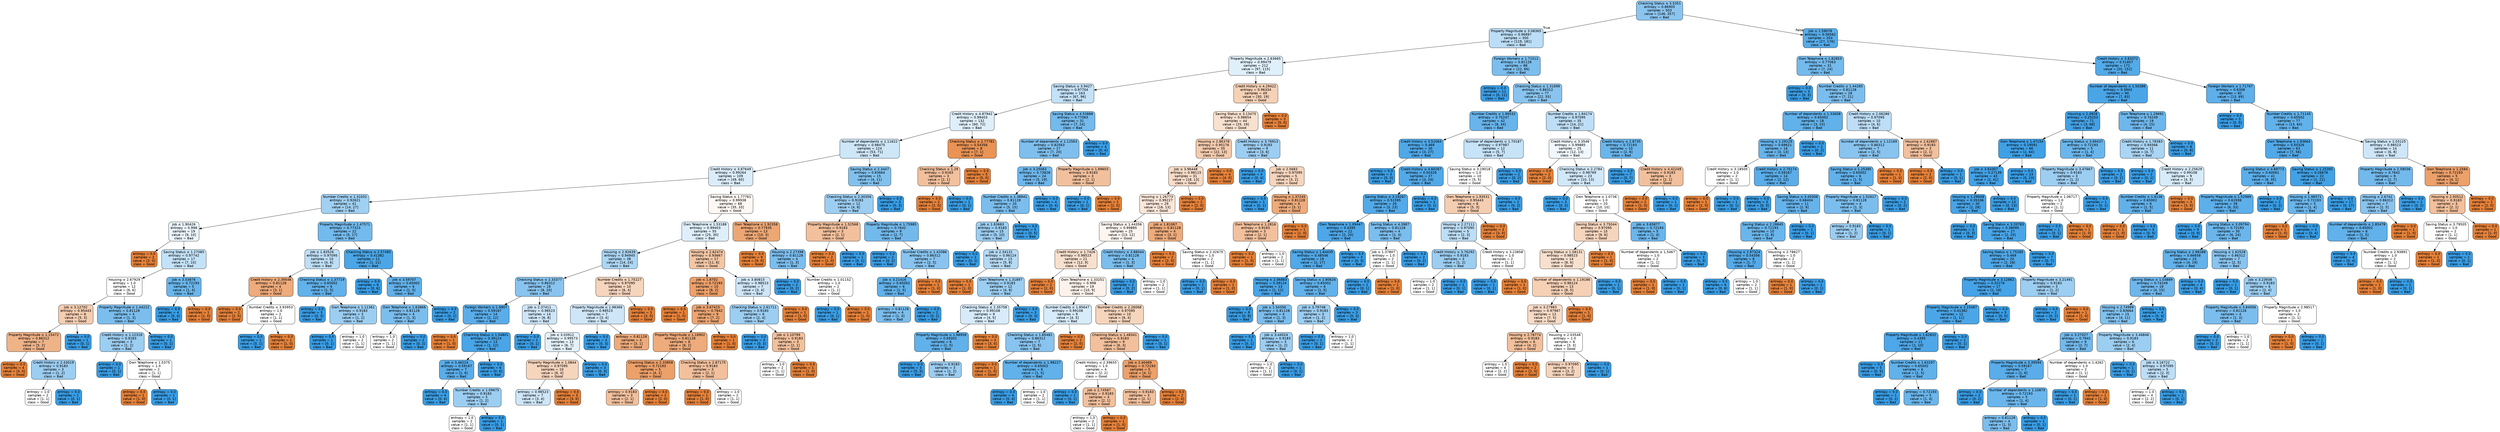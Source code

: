 digraph Tree {
node [shape=box, style="filled, rounded", color="black", fontname=helvetica] ;
edge [fontname=helvetica] ;
0 [label=<Checking Status &le; 3.5351<br/>entropy = 0.86905<br/>samples = 503<br/>value = [146, 357]<br/>class = Bad>, fillcolor="#8ac5f0"] ;
1 [label=<Property Magnitude &le; 3.08365<br/>entropy = 0.96897<br/>samples = 300<br/>value = [119, 181]<br/>class = Bad>, fillcolor="#bbddf6"] ;
0 -> 1 [labeldistance=2.5, labelangle=45, headlabel="True"] ;
2 [label=<Property Magnitude &le; 2.63665<br/>entropy = 0.99479<br/>samples = 212<br/>value = [97, 115]<br/>class = Bad>, fillcolor="#e0f0fb"] ;
1 -> 2 ;
3 [label=<Saving Status &le; 3.9427<br/>entropy = 0.97704<br/>samples = 163<br/>value = [67, 96]<br/>class = Bad>, fillcolor="#c3e1f7"] ;
2 -> 3 ;
4 [label=<Credit History &le; 4.87942<br/>entropy = 0.99403<br/>samples = 132<br/>value = [60, 72]<br/>class = Bad>, fillcolor="#deeffb"] ;
3 -> 4 ;
5 [label=<Number of dependents &le; 1.11622<br/>entropy = 0.98475<br/>samples = 124<br/>value = [53, 71]<br/>class = Bad>, fillcolor="#cde6f8"] ;
4 -> 5 ;
6 [label=<Credit History &le; 3.87649<br/>entropy = 0.99264<br/>samples = 109<br/>value = [49, 60]<br/>class = Bad>, fillcolor="#dbedfa"] ;
5 -> 6 ;
7 [label=<Number Credits &le; 1.31031<br/>entropy = 0.92621<br/>samples = 41<br/>value = [14, 27]<br/>class = Bad>, fillcolor="#a0d0f2"] ;
6 -> 7 ;
8 [label=<Job &le; 1.90426<br/>entropy = 0.998<br/>samples = 19<br/>value = [9, 10]<br/>class = Bad>, fillcolor="#ebf5fc"] ;
7 -> 8 ;
9 [label=<entropy = 0.0<br/>samples = 2<br/>value = [2, 0]<br/>class = Good>, fillcolor="#e58139"] ;
8 -> 9 ;
10 [label=<Saving Status &le; 1.27085<br/>entropy = 0.97742<br/>samples = 17<br/>value = [7, 10]<br/>class = Bad>, fillcolor="#c4e2f7"] ;
8 -> 10 ;
11 [label=<Housing &le; 2.67929<br/>entropy = 1.0<br/>samples = 12<br/>value = [6, 6]<br/>class = Good>, fillcolor="#ffffff"] ;
10 -> 11 ;
12 [label=<Job &le; 3.12702<br/>entropy = 0.95443<br/>samples = 8<br/>value = [5, 3]<br/>class = Good>, fillcolor="#f5cdb0"] ;
11 -> 12 ;
13 [label=<Property Magnitude &le; 1.15472<br/>entropy = 0.86312<br/>samples = 7<br/>value = [5, 2]<br/>class = Good>, fillcolor="#efb388"] ;
12 -> 13 ;
14 [label=<entropy = 0.0<br/>samples = 4<br/>value = [4, 0]<br/>class = Good>, fillcolor="#e58139"] ;
13 -> 14 ;
15 [label=<Credit History &le; 2.43019<br/>entropy = 0.9183<br/>samples = 3<br/>value = [1, 2]<br/>class = Bad>, fillcolor="#9ccef2"] ;
13 -> 15 ;
16 [label=<entropy = 1.0<br/>samples = 2<br/>value = [1, 1]<br/>class = Good>, fillcolor="#ffffff"] ;
15 -> 16 ;
17 [label=<entropy = 0.0<br/>samples = 1<br/>value = [0, 1]<br/>class = Bad>, fillcolor="#399de5"] ;
15 -> 17 ;
18 [label=<entropy = 0.0<br/>samples = 1<br/>value = [0, 1]<br/>class = Bad>, fillcolor="#399de5"] ;
12 -> 18 ;
19 [label=<Property Magnitude &le; 1.44222<br/>entropy = 0.81128<br/>samples = 4<br/>value = [1, 3]<br/>class = Bad>, fillcolor="#7bbeee"] ;
11 -> 19 ;
20 [label=<Credit History &le; 1.12318<br/>entropy = 0.9183<br/>samples = 3<br/>value = [1, 2]<br/>class = Bad>, fillcolor="#9ccef2"] ;
19 -> 20 ;
21 [label=<entropy = 0.0<br/>samples = 1<br/>value = [0, 1]<br/>class = Bad>, fillcolor="#399de5"] ;
20 -> 21 ;
22 [label=<Own Telephone &le; 1.5375<br/>entropy = 1.0<br/>samples = 2<br/>value = [1, 1]<br/>class = Good>, fillcolor="#ffffff"] ;
20 -> 22 ;
23 [label=<entropy = 0.0<br/>samples = 1<br/>value = [1, 0]<br/>class = Good>, fillcolor="#e58139"] ;
22 -> 23 ;
24 [label=<entropy = 0.0<br/>samples = 1<br/>value = [0, 1]<br/>class = Bad>, fillcolor="#399de5"] ;
22 -> 24 ;
25 [label=<entropy = 0.0<br/>samples = 1<br/>value = [0, 1]<br/>class = Bad>, fillcolor="#399de5"] ;
19 -> 25 ;
26 [label=<Job &le; 3.53876<br/>entropy = 0.72193<br/>samples = 5<br/>value = [1, 4]<br/>class = Bad>, fillcolor="#6ab6ec"] ;
10 -> 26 ;
27 [label=<entropy = 0.0<br/>samples = 4<br/>value = [0, 4]<br/>class = Bad>, fillcolor="#399de5"] ;
26 -> 27 ;
28 [label=<entropy = 0.0<br/>samples = 1<br/>value = [1, 0]<br/>class = Good>, fillcolor="#e58139"] ;
26 -> 28 ;
29 [label=<Property Magnitude &le; 1.47571<br/>entropy = 0.77323<br/>samples = 22<br/>value = [5, 17]<br/>class = Bad>, fillcolor="#73baed"] ;
7 -> 29 ;
30 [label=<Job &le; 1.83526<br/>entropy = 0.97095<br/>samples = 10<br/>value = [4, 6]<br/>class = Bad>, fillcolor="#bddef6"] ;
29 -> 30 ;
31 [label=<Credit History &le; 2.39546<br/>entropy = 0.81128<br/>samples = 4<br/>value = [3, 1]<br/>class = Good>, fillcolor="#eeab7b"] ;
30 -> 31 ;
32 [label=<entropy = 0.0<br/>samples = 2<br/>value = [2, 0]<br/>class = Good>, fillcolor="#e58139"] ;
31 -> 32 ;
33 [label=<Number Credits &le; 3.93953<br/>entropy = 1.0<br/>samples = 2<br/>value = [1, 1]<br/>class = Good>, fillcolor="#ffffff"] ;
31 -> 33 ;
34 [label=<entropy = 0.0<br/>samples = 1<br/>value = [0, 1]<br/>class = Bad>, fillcolor="#399de5"] ;
33 -> 34 ;
35 [label=<entropy = 0.0<br/>samples = 1<br/>value = [1, 0]<br/>class = Good>, fillcolor="#e58139"] ;
33 -> 35 ;
36 [label=<Checking Status &le; 1.37719<br/>entropy = 0.65002<br/>samples = 6<br/>value = [1, 5]<br/>class = Bad>, fillcolor="#61b1ea"] ;
30 -> 36 ;
37 [label=<entropy = 0.0<br/>samples = 3<br/>value = [0, 3]<br/>class = Bad>, fillcolor="#399de5"] ;
36 -> 37 ;
38 [label=<Own Telephone &le; 1.11361<br/>entropy = 0.9183<br/>samples = 3<br/>value = [1, 2]<br/>class = Bad>, fillcolor="#9ccef2"] ;
36 -> 38 ;
39 [label=<entropy = 0.0<br/>samples = 1<br/>value = [0, 1]<br/>class = Bad>, fillcolor="#399de5"] ;
38 -> 39 ;
40 [label=<entropy = 1.0<br/>samples = 2<br/>value = [1, 1]<br/>class = Good>, fillcolor="#ffffff"] ;
38 -> 40 ;
41 [label=<Checking Status &le; 2.57485<br/>entropy = 0.41382<br/>samples = 12<br/>value = [1, 11]<br/>class = Bad>, fillcolor="#4ba6e7"] ;
29 -> 41 ;
42 [label=<entropy = 0.0<br/>samples = 6<br/>value = [0, 6]<br/>class = Bad>, fillcolor="#399de5"] ;
41 -> 42 ;
43 [label=<Job &le; 3.59707<br/>entropy = 0.65002<br/>samples = 6<br/>value = [1, 5]<br/>class = Bad>, fillcolor="#61b1ea"] ;
41 -> 43 ;
44 [label=<Own Telephone &le; 1.63866<br/>entropy = 0.81128<br/>samples = 4<br/>value = [1, 3]<br/>class = Bad>, fillcolor="#7bbeee"] ;
43 -> 44 ;
45 [label=<entropy = 1.0<br/>samples = 2<br/>value = [1, 1]<br/>class = Good>, fillcolor="#ffffff"] ;
44 -> 45 ;
46 [label=<entropy = 0.0<br/>samples = 2<br/>value = [0, 2]<br/>class = Bad>, fillcolor="#399de5"] ;
44 -> 46 ;
47 [label=<entropy = 0.0<br/>samples = 2<br/>value = [0, 2]<br/>class = Bad>, fillcolor="#399de5"] ;
43 -> 47 ;
48 [label=<Saving Status &le; 1.77761<br/>entropy = 0.99938<br/>samples = 68<br/>value = [35, 33]<br/>class = Good>, fillcolor="#fef8f4"] ;
6 -> 48 ;
49 [label=<Own Telephone &le; 1.53188<br/>entropy = 0.99403<br/>samples = 55<br/>value = [25, 30]<br/>class = Bad>, fillcolor="#deeffb"] ;
48 -> 49 ;
50 [label=<Housing &le; 2.92639<br/>entropy = 0.94945<br/>samples = 38<br/>value = [14, 24]<br/>class = Bad>, fillcolor="#acd6f4"] ;
49 -> 50 ;
51 [label=<Checking Status &le; 2.33377<br/>entropy = 0.86312<br/>samples = 28<br/>value = [8, 20]<br/>class = Bad>, fillcolor="#88c4ef"] ;
50 -> 51 ;
52 [label=<Foreign Workers &le; 1.9907<br/>entropy = 0.59167<br/>samples = 14<br/>value = [2, 12]<br/>class = Bad>, fillcolor="#5aade9"] ;
51 -> 52 ;
53 [label=<entropy = 0.0<br/>samples = 1<br/>value = [1, 0]<br/>class = Good>, fillcolor="#e58139"] ;
52 -> 53 ;
54 [label=<Checking Status &le; 1.54801<br/>entropy = 0.39124<br/>samples = 13<br/>value = [1, 12]<br/>class = Bad>, fillcolor="#49a5e7"] ;
52 -> 54 ;
55 [label=<Job &le; 3.46224<br/>entropy = 0.59167<br/>samples = 7<br/>value = [1, 6]<br/>class = Bad>, fillcolor="#5aade9"] ;
54 -> 55 ;
56 [label=<entropy = 0.0<br/>samples = 4<br/>value = [0, 4]<br/>class = Bad>, fillcolor="#399de5"] ;
55 -> 56 ;
57 [label=<Number Credits &le; 1.09675<br/>entropy = 0.9183<br/>samples = 3<br/>value = [1, 2]<br/>class = Bad>, fillcolor="#9ccef2"] ;
55 -> 57 ;
58 [label=<entropy = 1.0<br/>samples = 2<br/>value = [1, 1]<br/>class = Good>, fillcolor="#ffffff"] ;
57 -> 58 ;
59 [label=<entropy = 0.0<br/>samples = 1<br/>value = [0, 1]<br/>class = Bad>, fillcolor="#399de5"] ;
57 -> 59 ;
60 [label=<entropy = 0.0<br/>samples = 6<br/>value = [0, 6]<br/>class = Bad>, fillcolor="#399de5"] ;
54 -> 60 ;
61 [label=<Job &le; 2.37411<br/>entropy = 0.98523<br/>samples = 14<br/>value = [6, 8]<br/>class = Bad>, fillcolor="#cee6f8"] ;
51 -> 61 ;
62 [label=<entropy = 0.0<br/>samples = 1<br/>value = [0, 1]<br/>class = Bad>, fillcolor="#399de5"] ;
61 -> 62 ;
63 [label=<Job &le; 3.03912<br/>entropy = 0.99573<br/>samples = 13<br/>value = [6, 7]<br/>class = Bad>, fillcolor="#e3f1fb"] ;
61 -> 63 ;
64 [label=<Property Magnitude &le; 1.0844<br/>entropy = 0.97095<br/>samples = 10<br/>value = [6, 4]<br/>class = Good>, fillcolor="#f6d5bd"] ;
63 -> 64 ;
65 [label=<entropy = 0.98523<br/>samples = 7<br/>value = [3, 4]<br/>class = Bad>, fillcolor="#cee6f8"] ;
64 -> 65 ;
66 [label=<entropy = 0.0<br/>samples = 3<br/>value = [3, 0]<br/>class = Good>, fillcolor="#e58139"] ;
64 -> 66 ;
67 [label=<entropy = 0.0<br/>samples = 3<br/>value = [0, 3]<br/>class = Bad>, fillcolor="#399de5"] ;
63 -> 67 ;
68 [label=<Number Credits &le; 1.75227<br/>entropy = 0.97095<br/>samples = 10<br/>value = [6, 4]<br/>class = Good>, fillcolor="#f6d5bd"] ;
50 -> 68 ;
69 [label=<Property Magnitude &le; 1.98366<br/>entropy = 0.98523<br/>samples = 7<br/>value = [3, 4]<br/>class = Bad>, fillcolor="#cee6f8"] ;
68 -> 69 ;
70 [label=<entropy = 0.0<br/>samples = 3<br/>value = [0, 3]<br/>class = Bad>, fillcolor="#399de5"] ;
69 -> 70 ;
71 [label=<entropy = 0.81128<br/>samples = 4<br/>value = [3, 1]<br/>class = Good>, fillcolor="#eeab7b"] ;
69 -> 71 ;
72 [label=<entropy = 0.0<br/>samples = 3<br/>value = [3, 0]<br/>class = Good>, fillcolor="#e58139"] ;
68 -> 72 ;
73 [label=<Housing &le; 2.62474<br/>entropy = 0.93667<br/>samples = 17<br/>value = [11, 6]<br/>class = Good>, fillcolor="#f3c6a5"] ;
49 -> 73 ;
74 [label=<Job &le; 1.8702<br/>entropy = 0.72193<br/>samples = 10<br/>value = [8, 2]<br/>class = Good>, fillcolor="#eca06a"] ;
73 -> 74 ;
75 [label=<entropy = 0.0<br/>samples = 1<br/>value = [1, 0]<br/>class = Good>, fillcolor="#e58139"] ;
74 -> 75 ;
76 [label=<Job &le; 3.67415<br/>entropy = 0.7642<br/>samples = 9<br/>value = [7, 2]<br/>class = Good>, fillcolor="#eca572"] ;
74 -> 76 ;
77 [label=<Property Magnitude &le; 1.18902<br/>entropy = 0.81128<br/>samples = 8<br/>value = [6, 2]<br/>class = Good>, fillcolor="#eeab7b"] ;
76 -> 77 ;
78 [label=<Checking Status &le; 2.33858<br/>entropy = 0.72193<br/>samples = 5<br/>value = [4, 1]<br/>class = Good>, fillcolor="#eca06a"] ;
77 -> 78 ;
79 [label=<entropy = 0.9183<br/>samples = 3<br/>value = [2, 1]<br/>class = Good>, fillcolor="#f2c09c"] ;
78 -> 79 ;
80 [label=<entropy = 0.0<br/>samples = 2<br/>value = [2, 0]<br/>class = Good>, fillcolor="#e58139"] ;
78 -> 80 ;
81 [label=<Checking Status &le; 2.87175<br/>entropy = 0.9183<br/>samples = 3<br/>value = [2, 1]<br/>class = Good>, fillcolor="#f2c09c"] ;
77 -> 81 ;
82 [label=<entropy = 0.0<br/>samples = 1<br/>value = [1, 0]<br/>class = Good>, fillcolor="#e58139"] ;
81 -> 82 ;
83 [label=<entropy = 1.0<br/>samples = 2<br/>value = [1, 1]<br/>class = Good>, fillcolor="#ffffff"] ;
81 -> 83 ;
84 [label=<entropy = 0.0<br/>samples = 1<br/>value = [1, 0]<br/>class = Good>, fillcolor="#e58139"] ;
76 -> 84 ;
85 [label=<Job &le; 3.80815<br/>entropy = 0.98523<br/>samples = 7<br/>value = [3, 4]<br/>class = Bad>, fillcolor="#cee6f8"] ;
73 -> 85 ;
86 [label=<Checking Status &le; 2.61711<br/>entropy = 0.9183<br/>samples = 6<br/>value = [2, 4]<br/>class = Bad>, fillcolor="#9ccef2"] ;
85 -> 86 ;
87 [label=<entropy = 0.0<br/>samples = 3<br/>value = [0, 3]<br/>class = Bad>, fillcolor="#399de5"] ;
86 -> 87 ;
88 [label=<Job &le; 1.10799<br/>entropy = 0.9183<br/>samples = 3<br/>value = [2, 1]<br/>class = Good>, fillcolor="#f2c09c"] ;
86 -> 88 ;
89 [label=<entropy = 1.0<br/>samples = 2<br/>value = [1, 1]<br/>class = Good>, fillcolor="#ffffff"] ;
88 -> 89 ;
90 [label=<entropy = 0.0<br/>samples = 1<br/>value = [1, 0]<br/>class = Good>, fillcolor="#e58139"] ;
88 -> 90 ;
91 [label=<entropy = 0.0<br/>samples = 1<br/>value = [1, 0]<br/>class = Good>, fillcolor="#e58139"] ;
85 -> 91 ;
92 [label=<Own Telephone &le; 1.92358<br/>entropy = 0.77935<br/>samples = 13<br/>value = [10, 3]<br/>class = Good>, fillcolor="#eda774"] ;
48 -> 92 ;
93 [label=<entropy = 0.0<br/>samples = 9<br/>value = [9, 0]<br/>class = Good>, fillcolor="#e58139"] ;
92 -> 93 ;
94 [label=<Housing &le; 2.27398<br/>entropy = 0.81128<br/>samples = 4<br/>value = [1, 3]<br/>class = Bad>, fillcolor="#7bbeee"] ;
92 -> 94 ;
95 [label=<entropy = 0.0<br/>samples = 2<br/>value = [0, 2]<br/>class = Bad>, fillcolor="#399de5"] ;
94 -> 95 ;
96 [label=<Number Credits &le; 1.01152<br/>entropy = 1.0<br/>samples = 2<br/>value = [1, 1]<br/>class = Good>, fillcolor="#ffffff"] ;
94 -> 96 ;
97 [label=<entropy = 0.0<br/>samples = 1<br/>value = [0, 1]<br/>class = Bad>, fillcolor="#399de5"] ;
96 -> 97 ;
98 [label=<entropy = 0.0<br/>samples = 1<br/>value = [1, 0]<br/>class = Good>, fillcolor="#e58139"] ;
96 -> 98 ;
99 [label=<Saving Status &le; 2.3447<br/>entropy = 0.83664<br/>samples = 15<br/>value = [4, 11]<br/>class = Bad>, fillcolor="#81c1ee"] ;
5 -> 99 ;
100 [label=<Checking Status &le; 2.30356<br/>entropy = 0.9183<br/>samples = 12<br/>value = [4, 8]<br/>class = Bad>, fillcolor="#9ccef2"] ;
99 -> 100 ;
101 [label=<Property Magnitude &le; 1.52568<br/>entropy = 0.9183<br/>samples = 3<br/>value = [2, 1]<br/>class = Good>, fillcolor="#f2c09c"] ;
100 -> 101 ;
102 [label=<entropy = 0.0<br/>samples = 2<br/>value = [2, 0]<br/>class = Good>, fillcolor="#e58139"] ;
101 -> 102 ;
103 [label=<entropy = 0.0<br/>samples = 1<br/>value = [0, 1]<br/>class = Bad>, fillcolor="#399de5"] ;
101 -> 103 ;
104 [label=<Property Magnitude &le; 1.75985<br/>entropy = 0.7642<br/>samples = 9<br/>value = [2, 7]<br/>class = Bad>, fillcolor="#72b9ec"] ;
100 -> 104 ;
105 [label=<entropy = 0.0<br/>samples = 2<br/>value = [0, 2]<br/>class = Bad>, fillcolor="#399de5"] ;
104 -> 105 ;
106 [label=<Number Credits &le; 1.42086<br/>entropy = 0.86312<br/>samples = 7<br/>value = [2, 5]<br/>class = Bad>, fillcolor="#88c4ef"] ;
104 -> 106 ;
107 [label=<Job &le; 3.21416<br/>entropy = 0.65002<br/>samples = 6<br/>value = [1, 5]<br/>class = Bad>, fillcolor="#61b1ea"] ;
106 -> 107 ;
108 [label=<entropy = 0.81128<br/>samples = 4<br/>value = [1, 3]<br/>class = Bad>, fillcolor="#7bbeee"] ;
107 -> 108 ;
109 [label=<entropy = 0.0<br/>samples = 2<br/>value = [0, 2]<br/>class = Bad>, fillcolor="#399de5"] ;
107 -> 109 ;
110 [label=<entropy = 0.0<br/>samples = 1<br/>value = [1, 0]<br/>class = Good>, fillcolor="#e58139"] ;
106 -> 110 ;
111 [label=<entropy = 0.0<br/>samples = 3<br/>value = [0, 3]<br/>class = Bad>, fillcolor="#399de5"] ;
99 -> 111 ;
112 [label=<Checking Status &le; 2.77781<br/>entropy = 0.54356<br/>samples = 8<br/>value = [7, 1]<br/>class = Good>, fillcolor="#e99355"] ;
4 -> 112 ;
113 [label=<Checking Status &le; 1.29<br/>entropy = 0.9183<br/>samples = 3<br/>value = [2, 1]<br/>class = Good>, fillcolor="#f2c09c"] ;
112 -> 113 ;
114 [label=<entropy = 0.0<br/>samples = 2<br/>value = [2, 0]<br/>class = Good>, fillcolor="#e58139"] ;
113 -> 114 ;
115 [label=<entropy = 0.0<br/>samples = 1<br/>value = [0, 1]<br/>class = Bad>, fillcolor="#399de5"] ;
113 -> 115 ;
116 [label=<entropy = 0.0<br/>samples = 5<br/>value = [5, 0]<br/>class = Good>, fillcolor="#e58139"] ;
112 -> 116 ;
117 [label=<Saving Status &le; 4.53888<br/>entropy = 0.77063<br/>samples = 31<br/>value = [7, 24]<br/>class = Bad>, fillcolor="#73baed"] ;
3 -> 117 ;
118 [label=<Number of dependents &le; 1.12563<br/>entropy = 0.82563<br/>samples = 27<br/>value = [7, 20]<br/>class = Bad>, fillcolor="#7ebfee"] ;
117 -> 118 ;
119 [label=<Job &le; 3.25083<br/>entropy = 0.73828<br/>samples = 24<br/>value = [5, 19]<br/>class = Bad>, fillcolor="#6db7ec"] ;
118 -> 119 ;
120 [label=<Number Credits &le; 1.38941<br/>entropy = 0.81128<br/>samples = 20<br/>value = [5, 15]<br/>class = Bad>, fillcolor="#7bbeee"] ;
119 -> 120 ;
121 [label=<Job &le; 1.83683<br/>entropy = 0.9183<br/>samples = 15<br/>value = [5, 10]<br/>class = Bad>, fillcolor="#9ccef2"] ;
120 -> 121 ;
122 [label=<entropy = 0.0<br/>samples = 2<br/>value = [0, 2]<br/>class = Bad>, fillcolor="#399de5"] ;
121 -> 122 ;
123 [label=<Job &le; 2.34131<br/>entropy = 0.96124<br/>samples = 13<br/>value = [5, 8]<br/>class = Bad>, fillcolor="#b5daf5"] ;
121 -> 123 ;
124 [label=<entropy = 0.0<br/>samples = 1<br/>value = [1, 0]<br/>class = Good>, fillcolor="#e58139"] ;
123 -> 124 ;
125 [label=<Own Telephone &le; 1.31897<br/>entropy = 0.9183<br/>samples = 12<br/>value = [4, 8]<br/>class = Bad>, fillcolor="#9ccef2"] ;
123 -> 125 ;
126 [label=<Checking Status &le; 2.35758<br/>entropy = 0.99108<br/>samples = 9<br/>value = [4, 5]<br/>class = Bad>, fillcolor="#d7ebfa"] ;
125 -> 126 ;
127 [label=<Property Magnitude &le; 1.98958<br/>entropy = 0.65002<br/>samples = 6<br/>value = [1, 5]<br/>class = Bad>, fillcolor="#61b1ea"] ;
126 -> 127 ;
128 [label=<entropy = 0.0<br/>samples = 3<br/>value = [0, 3]<br/>class = Bad>, fillcolor="#399de5"] ;
127 -> 128 ;
129 [label=<entropy = 0.9183<br/>samples = 3<br/>value = [1, 2]<br/>class = Bad>, fillcolor="#9ccef2"] ;
127 -> 129 ;
130 [label=<entropy = 0.0<br/>samples = 3<br/>value = [3, 0]<br/>class = Good>, fillcolor="#e58139"] ;
126 -> 130 ;
131 [label=<entropy = 0.0<br/>samples = 3<br/>value = [0, 3]<br/>class = Bad>, fillcolor="#399de5"] ;
125 -> 131 ;
132 [label=<entropy = 0.0<br/>samples = 5<br/>value = [0, 5]<br/>class = Bad>, fillcolor="#399de5"] ;
120 -> 132 ;
133 [label=<entropy = 0.0<br/>samples = 4<br/>value = [0, 4]<br/>class = Bad>, fillcolor="#399de5"] ;
119 -> 133 ;
134 [label=<Property Magnitude &le; 1.89603<br/>entropy = 0.9183<br/>samples = 3<br/>value = [2, 1]<br/>class = Good>, fillcolor="#f2c09c"] ;
118 -> 134 ;
135 [label=<entropy = 0.0<br/>samples = 1<br/>value = [0, 1]<br/>class = Bad>, fillcolor="#399de5"] ;
134 -> 135 ;
136 [label=<entropy = 0.0<br/>samples = 2<br/>value = [2, 0]<br/>class = Good>, fillcolor="#e58139"] ;
134 -> 136 ;
137 [label=<entropy = 0.0<br/>samples = 4<br/>value = [0, 4]<br/>class = Bad>, fillcolor="#399de5"] ;
117 -> 137 ;
138 [label=<Credit History &le; 4.29422<br/>entropy = 0.96334<br/>samples = 49<br/>value = [30, 19]<br/>class = Good>, fillcolor="#f5d1b6"] ;
2 -> 138 ;
139 [label=<Saving Status &le; 3.13475<br/>entropy = 0.98654<br/>samples = 44<br/>value = [25, 19]<br/>class = Good>, fillcolor="#f9e1cf"] ;
138 -> 139 ;
140 [label=<Housing &le; 2.86378<br/>entropy = 0.95176<br/>samples = 35<br/>value = [22, 13]<br/>class = Good>, fillcolor="#f4cbae"] ;
139 -> 140 ;
141 [label=<Job &le; 3.96448<br/>entropy = 0.98115<br/>samples = 31<br/>value = [18, 13]<br/>class = Good>, fillcolor="#f8dcc8"] ;
140 -> 141 ;
142 [label=<Housing &le; 1.26773<br/>entropy = 0.99227<br/>samples = 29<br/>value = [16, 13]<br/>class = Good>, fillcolor="#fae7da"] ;
141 -> 142 ;
143 [label=<Saving Status &le; 1.44356<br/>entropy = 0.99885<br/>samples = 25<br/>value = [13, 12]<br/>class = Good>, fillcolor="#fdf5f0"] ;
142 -> 143 ;
144 [label=<Credit History &le; 1.7426<br/>entropy = 0.98523<br/>samples = 21<br/>value = [12, 9]<br/>class = Good>, fillcolor="#f8e0ce"] ;
143 -> 144 ;
145 [label=<entropy = 0.0<br/>samples = 2<br/>value = [2, 0]<br/>class = Good>, fillcolor="#e58139"] ;
144 -> 145 ;
146 [label=<Own Telephone &le; 1.33251<br/>entropy = 0.998<br/>samples = 19<br/>value = [10, 9]<br/>class = Good>, fillcolor="#fcf2eb"] ;
144 -> 146 ;
147 [label=<Number Credits &le; 1.85647<br/>entropy = 0.99108<br/>samples = 9<br/>value = [4, 5]<br/>class = Bad>, fillcolor="#d7ebfa"] ;
146 -> 147 ;
148 [label=<Checking Status &le; 1.85481<br/>entropy = 0.86312<br/>samples = 7<br/>value = [2, 5]<br/>class = Bad>, fillcolor="#88c4ef"] ;
147 -> 148 ;
149 [label=<entropy = 0.0<br/>samples = 1<br/>value = [1, 0]<br/>class = Good>, fillcolor="#e58139"] ;
148 -> 149 ;
150 [label=<Number of dependents &le; 1.98227<br/>entropy = 0.65002<br/>samples = 6<br/>value = [1, 5]<br/>class = Bad>, fillcolor="#61b1ea"] ;
148 -> 150 ;
151 [label=<entropy = 0.0<br/>samples = 4<br/>value = [0, 4]<br/>class = Bad>, fillcolor="#399de5"] ;
150 -> 151 ;
152 [label=<entropy = 1.0<br/>samples = 2<br/>value = [1, 1]<br/>class = Good>, fillcolor="#ffffff"] ;
150 -> 152 ;
153 [label=<entropy = 0.0<br/>samples = 2<br/>value = [2, 0]<br/>class = Good>, fillcolor="#e58139"] ;
147 -> 153 ;
154 [label=<Number Credits &le; 2.26068<br/>entropy = 0.97095<br/>samples = 10<br/>value = [6, 4]<br/>class = Good>, fillcolor="#f6d5bd"] ;
146 -> 154 ;
155 [label=<Checking Status &le; 1.48341<br/>entropy = 0.9183<br/>samples = 9<br/>value = [6, 3]<br/>class = Good>, fillcolor="#f2c09c"] ;
154 -> 155 ;
156 [label=<Credit History &le; 2.39655<br/>entropy = 1.0<br/>samples = 4<br/>value = [2, 2]<br/>class = Good>, fillcolor="#ffffff"] ;
155 -> 156 ;
157 [label=<entropy = 0.0<br/>samples = 1<br/>value = [0, 1]<br/>class = Bad>, fillcolor="#399de5"] ;
156 -> 157 ;
158 [label=<Job &le; 2.74587<br/>entropy = 0.9183<br/>samples = 3<br/>value = [2, 1]<br/>class = Good>, fillcolor="#f2c09c"] ;
156 -> 158 ;
159 [label=<entropy = 1.0<br/>samples = 2<br/>value = [1, 1]<br/>class = Good>, fillcolor="#ffffff"] ;
158 -> 159 ;
160 [label=<entropy = 0.0<br/>samples = 1<br/>value = [1, 0]<br/>class = Good>, fillcolor="#e58139"] ;
158 -> 160 ;
161 [label=<Job &le; 2.40469<br/>entropy = 0.72193<br/>samples = 5<br/>value = [4, 1]<br/>class = Good>, fillcolor="#eca06a"] ;
155 -> 161 ;
162 [label=<entropy = 0.9183<br/>samples = 3<br/>value = [2, 1]<br/>class = Good>, fillcolor="#f2c09c"] ;
161 -> 162 ;
163 [label=<entropy = 0.0<br/>samples = 2<br/>value = [2, 0]<br/>class = Good>, fillcolor="#e58139"] ;
161 -> 163 ;
164 [label=<entropy = 0.0<br/>samples = 1<br/>value = [0, 1]<br/>class = Bad>, fillcolor="#399de5"] ;
154 -> 164 ;
165 [label=<Credit History &le; 3.88044<br/>entropy = 0.81128<br/>samples = 4<br/>value = [1, 3]<br/>class = Bad>, fillcolor="#7bbeee"] ;
143 -> 165 ;
166 [label=<entropy = 0.0<br/>samples = 2<br/>value = [0, 2]<br/>class = Bad>, fillcolor="#399de5"] ;
165 -> 166 ;
167 [label=<entropy = 1.0<br/>samples = 2<br/>value = [1, 1]<br/>class = Good>, fillcolor="#ffffff"] ;
165 -> 167 ;
168 [label=<Job &le; 1.81067<br/>entropy = 0.81128<br/>samples = 4<br/>value = [3, 1]<br/>class = Good>, fillcolor="#eeab7b"] ;
142 -> 168 ;
169 [label=<entropy = 0.0<br/>samples = 2<br/>value = [2, 0]<br/>class = Good>, fillcolor="#e58139"] ;
168 -> 169 ;
170 [label=<Saving Status &le; 2.32675<br/>entropy = 1.0<br/>samples = 2<br/>value = [1, 1]<br/>class = Good>, fillcolor="#ffffff"] ;
168 -> 170 ;
171 [label=<entropy = 0.0<br/>samples = 1<br/>value = [0, 1]<br/>class = Bad>, fillcolor="#399de5"] ;
170 -> 171 ;
172 [label=<entropy = 0.0<br/>samples = 1<br/>value = [1, 0]<br/>class = Good>, fillcolor="#e58139"] ;
170 -> 172 ;
173 [label=<entropy = 0.0<br/>samples = 2<br/>value = [2, 0]<br/>class = Good>, fillcolor="#e58139"] ;
141 -> 173 ;
174 [label=<entropy = 0.0<br/>samples = 4<br/>value = [4, 0]<br/>class = Good>, fillcolor="#e58139"] ;
140 -> 174 ;
175 [label=<Credit History &le; 3.76913<br/>entropy = 0.9183<br/>samples = 9<br/>value = [3, 6]<br/>class = Bad>, fillcolor="#9ccef2"] ;
139 -> 175 ;
176 [label=<entropy = 0.0<br/>samples = 4<br/>value = [0, 4]<br/>class = Bad>, fillcolor="#399de5"] ;
175 -> 176 ;
177 [label=<Job &le; 2.5683<br/>entropy = 0.97095<br/>samples = 5<br/>value = [3, 2]<br/>class = Good>, fillcolor="#f6d5bd"] ;
175 -> 177 ;
178 [label=<entropy = 0.0<br/>samples = 1<br/>value = [0, 1]<br/>class = Bad>, fillcolor="#399de5"] ;
177 -> 178 ;
179 [label=<Housing &le; 1.37245<br/>entropy = 0.81128<br/>samples = 4<br/>value = [3, 1]<br/>class = Good>, fillcolor="#eeab7b"] ;
177 -> 179 ;
180 [label=<Own Telephone &le; 1.2816<br/>entropy = 0.9183<br/>samples = 3<br/>value = [2, 1]<br/>class = Good>, fillcolor="#f2c09c"] ;
179 -> 180 ;
181 [label=<entropy = 0.0<br/>samples = 1<br/>value = [1, 0]<br/>class = Good>, fillcolor="#e58139"] ;
180 -> 181 ;
182 [label=<entropy = 1.0<br/>samples = 2<br/>value = [1, 1]<br/>class = Good>, fillcolor="#ffffff"] ;
180 -> 182 ;
183 [label=<entropy = 0.0<br/>samples = 1<br/>value = [1, 0]<br/>class = Good>, fillcolor="#e58139"] ;
179 -> 183 ;
184 [label=<entropy = 0.0<br/>samples = 5<br/>value = [5, 0]<br/>class = Good>, fillcolor="#e58139"] ;
138 -> 184 ;
185 [label=<Foreign Workers &le; 1.71512<br/>entropy = 0.81128<br/>samples = 88<br/>value = [22, 66]<br/>class = Bad>, fillcolor="#7bbeee"] ;
1 -> 185 ;
186 [label=<entropy = 0.0<br/>samples = 11<br/>value = [0, 11]<br/>class = Bad>, fillcolor="#399de5"] ;
185 -> 186 ;
187 [label=<Checking Status &le; 1.31699<br/>entropy = 0.86312<br/>samples = 77<br/>value = [22, 55]<br/>class = Bad>, fillcolor="#88c4ef"] ;
185 -> 187 ;
188 [label=<Number Credits &le; 1.89532<br/>entropy = 0.70247<br/>samples = 42<br/>value = [8, 34]<br/>class = Bad>, fillcolor="#68b4eb"] ;
187 -> 188 ;
189 [label=<Credit History &le; 3.51064<br/>entropy = 0.469<br/>samples = 30<br/>value = [3, 27]<br/>class = Bad>, fillcolor="#4fa8e8"] ;
188 -> 189 ;
190 [label=<entropy = 0.0<br/>samples = 3<br/>value = [0, 3]<br/>class = Bad>, fillcolor="#399de5"] ;
189 -> 190 ;
191 [label=<Credit History &le; 4.60267<br/>entropy = 0.50326<br/>samples = 27<br/>value = [3, 24]<br/>class = Bad>, fillcolor="#52a9e8"] ;
189 -> 191 ;
192 [label=<Saving Status &le; 3.19267<br/>entropy = 0.51595<br/>samples = 26<br/>value = [3, 23]<br/>class = Bad>, fillcolor="#53aae8"] ;
191 -> 192 ;
193 [label=<Own Telephone &le; 1.09447<br/>entropy = 0.4395<br/>samples = 22<br/>value = [2, 20]<br/>class = Bad>, fillcolor="#4da7e8"] ;
192 -> 193 ;
194 [label=<Saving Status &le; 1.64435<br/>entropy = 0.48546<br/>samples = 19<br/>value = [2, 17]<br/>class = Bad>, fillcolor="#50a9e8"] ;
193 -> 194 ;
195 [label=<Housing &le; 2.06883<br/>entropy = 0.39124<br/>samples = 13<br/>value = [1, 12]<br/>class = Bad>, fillcolor="#49a5e7"] ;
194 -> 195 ;
196 [label=<entropy = 0.0<br/>samples = 9<br/>value = [0, 9]<br/>class = Bad>, fillcolor="#399de5"] ;
195 -> 196 ;
197 [label=<Job &le; 1.54356<br/>entropy = 0.81128<br/>samples = 4<br/>value = [1, 3]<br/>class = Bad>, fillcolor="#7bbeee"] ;
195 -> 197 ;
198 [label=<entropy = 0.0<br/>samples = 1<br/>value = [0, 1]<br/>class = Bad>, fillcolor="#399de5"] ;
197 -> 198 ;
199 [label=<Job &le; 3.44524<br/>entropy = 0.9183<br/>samples = 3<br/>value = [1, 2]<br/>class = Bad>, fillcolor="#9ccef2"] ;
197 -> 199 ;
200 [label=<entropy = 1.0<br/>samples = 2<br/>value = [1, 1]<br/>class = Good>, fillcolor="#ffffff"] ;
199 -> 200 ;
201 [label=<entropy = 0.0<br/>samples = 1<br/>value = [0, 1]<br/>class = Bad>, fillcolor="#399de5"] ;
199 -> 201 ;
202 [label=<Saving Status &le; 2.80626<br/>entropy = 0.65002<br/>samples = 6<br/>value = [1, 5]<br/>class = Bad>, fillcolor="#61b1ea"] ;
194 -> 202 ;
203 [label=<Job &le; 3.79748<br/>entropy = 0.9183<br/>samples = 3<br/>value = [1, 2]<br/>class = Bad>, fillcolor="#9ccef2"] ;
202 -> 203 ;
204 [label=<entropy = 0.0<br/>samples = 1<br/>value = [0, 1]<br/>class = Bad>, fillcolor="#399de5"] ;
203 -> 204 ;
205 [label=<entropy = 1.0<br/>samples = 2<br/>value = [1, 1]<br/>class = Good>, fillcolor="#ffffff"] ;
203 -> 205 ;
206 [label=<entropy = 0.0<br/>samples = 3<br/>value = [0, 3]<br/>class = Bad>, fillcolor="#399de5"] ;
202 -> 206 ;
207 [label=<entropy = 0.0<br/>samples = 3<br/>value = [0, 3]<br/>class = Bad>, fillcolor="#399de5"] ;
193 -> 207 ;
208 [label=<Saving Status &le; 4.3987<br/>entropy = 0.81128<br/>samples = 4<br/>value = [1, 3]<br/>class = Bad>, fillcolor="#7bbeee"] ;
192 -> 208 ;
209 [label=<Job &le; 1.37807<br/>entropy = 1.0<br/>samples = 2<br/>value = [1, 1]<br/>class = Good>, fillcolor="#ffffff"] ;
208 -> 209 ;
210 [label=<entropy = 0.0<br/>samples = 1<br/>value = [0, 1]<br/>class = Bad>, fillcolor="#399de5"] ;
209 -> 210 ;
211 [label=<entropy = 0.0<br/>samples = 1<br/>value = [1, 0]<br/>class = Good>, fillcolor="#e58139"] ;
209 -> 211 ;
212 [label=<entropy = 0.0<br/>samples = 2<br/>value = [0, 2]<br/>class = Bad>, fillcolor="#399de5"] ;
208 -> 212 ;
213 [label=<entropy = 0.0<br/>samples = 1<br/>value = [0, 1]<br/>class = Bad>, fillcolor="#399de5"] ;
191 -> 213 ;
214 [label=<Number of dependents &le; 1.70187<br/>entropy = 0.97987<br/>samples = 12<br/>value = [5, 7]<br/>class = Bad>, fillcolor="#c6e3f8"] ;
188 -> 214 ;
215 [label=<Saving Status &le; 3.19018<br/>entropy = 1.0<br/>samples = 10<br/>value = [5, 5]<br/>class = Good>, fillcolor="#ffffff"] ;
214 -> 215 ;
216 [label=<Own Telephone &le; 1.93531<br/>entropy = 0.95443<br/>samples = 8<br/>value = [5, 3]<br/>class = Good>, fillcolor="#f5cdb0"] ;
215 -> 216 ;
217 [label=<Housing &le; 2.27111<br/>entropy = 0.97095<br/>samples = 5<br/>value = [2, 3]<br/>class = Bad>, fillcolor="#bddef6"] ;
216 -> 217 ;
218 [label=<Credit History &le; 3.76292<br/>entropy = 0.9183<br/>samples = 3<br/>value = [1, 2]<br/>class = Bad>, fillcolor="#9ccef2"] ;
217 -> 218 ;
219 [label=<entropy = 1.0<br/>samples = 2<br/>value = [1, 1]<br/>class = Good>, fillcolor="#ffffff"] ;
218 -> 219 ;
220 [label=<entropy = 0.0<br/>samples = 1<br/>value = [0, 1]<br/>class = Bad>, fillcolor="#399de5"] ;
218 -> 220 ;
221 [label=<Credit History &le; 3.23858<br/>entropy = 1.0<br/>samples = 2<br/>value = [1, 1]<br/>class = Good>, fillcolor="#ffffff"] ;
217 -> 221 ;
222 [label=<entropy = 0.0<br/>samples = 1<br/>value = [0, 1]<br/>class = Bad>, fillcolor="#399de5"] ;
221 -> 222 ;
223 [label=<entropy = 0.0<br/>samples = 1<br/>value = [1, 0]<br/>class = Good>, fillcolor="#e58139"] ;
221 -> 223 ;
224 [label=<entropy = 0.0<br/>samples = 3<br/>value = [3, 0]<br/>class = Good>, fillcolor="#e58139"] ;
216 -> 224 ;
225 [label=<entropy = 0.0<br/>samples = 2<br/>value = [0, 2]<br/>class = Bad>, fillcolor="#399de5"] ;
215 -> 225 ;
226 [label=<entropy = 0.0<br/>samples = 2<br/>value = [0, 2]<br/>class = Bad>, fillcolor="#399de5"] ;
214 -> 226 ;
227 [label=<Number Credits &le; 1.84174<br/>entropy = 0.97095<br/>samples = 35<br/>value = [14, 21]<br/>class = Bad>, fillcolor="#bddef6"] ;
187 -> 227 ;
228 [label=<Credit History &le; 3.3546<br/>entropy = 0.99885<br/>samples = 25<br/>value = [12, 13]<br/>class = Bad>, fillcolor="#f0f7fd"] ;
227 -> 228 ;
229 [label=<entropy = 0.0<br/>samples = 2<br/>value = [2, 0]<br/>class = Good>, fillcolor="#e58139"] ;
228 -> 229 ;
230 [label=<Checking Status &le; 2.2784<br/>entropy = 0.98769<br/>samples = 23<br/>value = [10, 13]<br/>class = Bad>, fillcolor="#d1e8f9"] ;
228 -> 230 ;
231 [label=<entropy = 0.0<br/>samples = 3<br/>value = [0, 3]<br/>class = Bad>, fillcolor="#399de5"] ;
230 -> 231 ;
232 [label=<Own Telephone &le; 1.0736<br/>entropy = 1.0<br/>samples = 20<br/>value = [10, 10]<br/>class = Good>, fillcolor="#ffffff"] ;
230 -> 232 ;
233 [label=<Saving Status &le; 3.75044<br/>entropy = 0.97095<br/>samples = 15<br/>value = [9, 6]<br/>class = Good>, fillcolor="#f6d5bd"] ;
232 -> 233 ;
234 [label=<Saving Status &le; 1.58131<br/>entropy = 0.98523<br/>samples = 14<br/>value = [8, 6]<br/>class = Good>, fillcolor="#f8e0ce"] ;
233 -> 234 ;
235 [label=<Number of dependents &le; 1.19186<br/>entropy = 0.96124<br/>samples = 13<br/>value = [8, 5]<br/>class = Good>, fillcolor="#f5d0b5"] ;
234 -> 235 ;
236 [label=<Job &le; 3.27983<br/>entropy = 0.97987<br/>samples = 12<br/>value = [7, 5]<br/>class = Good>, fillcolor="#f8dbc6"] ;
235 -> 236 ;
237 [label=<Housing &le; 2.78774<br/>entropy = 0.9183<br/>samples = 6<br/>value = [4, 2]<br/>class = Good>, fillcolor="#f2c09c"] ;
236 -> 237 ;
238 [label=<entropy = 1.0<br/>samples = 4<br/>value = [2, 2]<br/>class = Good>, fillcolor="#ffffff"] ;
237 -> 238 ;
239 [label=<entropy = 0.0<br/>samples = 2<br/>value = [2, 0]<br/>class = Good>, fillcolor="#e58139"] ;
237 -> 239 ;
240 [label=<Housing &le; 2.03548<br/>entropy = 1.0<br/>samples = 6<br/>value = [3, 3]<br/>class = Good>, fillcolor="#ffffff"] ;
236 -> 240 ;
241 [label=<entropy = 0.97095<br/>samples = 5<br/>value = [3, 2]<br/>class = Good>, fillcolor="#f6d5bd"] ;
240 -> 241 ;
242 [label=<entropy = 0.0<br/>samples = 1<br/>value = [0, 1]<br/>class = Bad>, fillcolor="#399de5"] ;
240 -> 242 ;
243 [label=<entropy = 0.0<br/>samples = 1<br/>value = [1, 0]<br/>class = Good>, fillcolor="#e58139"] ;
235 -> 243 ;
244 [label=<entropy = 0.0<br/>samples = 1<br/>value = [0, 1]<br/>class = Bad>, fillcolor="#399de5"] ;
234 -> 244 ;
245 [label=<entropy = 0.0<br/>samples = 1<br/>value = [1, 0]<br/>class = Good>, fillcolor="#e58139"] ;
233 -> 245 ;
246 [label=<Job &le; 3.65877<br/>entropy = 0.72193<br/>samples = 5<br/>value = [1, 4]<br/>class = Bad>, fillcolor="#6ab6ec"] ;
232 -> 246 ;
247 [label=<Number of dependents &le; 1.5467<br/>entropy = 1.0<br/>samples = 2<br/>value = [1, 1]<br/>class = Good>, fillcolor="#ffffff"] ;
246 -> 247 ;
248 [label=<entropy = 0.0<br/>samples = 1<br/>value = [1, 0]<br/>class = Good>, fillcolor="#e58139"] ;
247 -> 248 ;
249 [label=<entropy = 0.0<br/>samples = 1<br/>value = [0, 1]<br/>class = Bad>, fillcolor="#399de5"] ;
247 -> 249 ;
250 [label=<entropy = 0.0<br/>samples = 3<br/>value = [0, 3]<br/>class = Bad>, fillcolor="#399de5"] ;
246 -> 250 ;
251 [label=<Credit History &le; 2.8735<br/>entropy = 0.72193<br/>samples = 10<br/>value = [2, 8]<br/>class = Bad>, fillcolor="#6ab6ec"] ;
227 -> 251 ;
252 [label=<entropy = 0.0<br/>samples = 7<br/>value = [0, 7]<br/>class = Bad>, fillcolor="#399de5"] ;
251 -> 252 ;
253 [label=<Credit History &le; 4.42249<br/>entropy = 0.9183<br/>samples = 3<br/>value = [2, 1]<br/>class = Good>, fillcolor="#f2c09c"] ;
251 -> 253 ;
254 [label=<entropy = 0.0<br/>samples = 2<br/>value = [2, 0]<br/>class = Good>, fillcolor="#e58139"] ;
253 -> 254 ;
255 [label=<entropy = 0.0<br/>samples = 1<br/>value = [0, 1]<br/>class = Bad>, fillcolor="#399de5"] ;
253 -> 255 ;
256 [label=<Job &le; 1.59078<br/>entropy = 0.56562<br/>samples = 203<br/>value = [27, 176]<br/>class = Bad>, fillcolor="#57ace9"] ;
0 -> 256 [labeldistance=2.5, labelangle=-45, headlabel="False"] ;
257 [label=<Own Telephone &le; 1.82853<br/>entropy = 0.77063<br/>samples = 31<br/>value = [7, 24]<br/>class = Bad>, fillcolor="#73baed"] ;
256 -> 257 ;
258 [label=<entropy = 0.0<br/>samples = 3<br/>value = [0, 3]<br/>class = Bad>, fillcolor="#399de5"] ;
257 -> 258 ;
259 [label=<Number Credits &le; 1.44285<br/>entropy = 0.81128<br/>samples = 28<br/>value = [7, 21]<br/>class = Bad>, fillcolor="#7bbeee"] ;
257 -> 259 ;
260 [label=<Number of dependents &le; 1.33608<br/>entropy = 0.65002<br/>samples = 18<br/>value = [3, 15]<br/>class = Bad>, fillcolor="#61b1ea"] ;
259 -> 260 ;
261 [label=<Housing &le; 1.29229<br/>entropy = 0.69621<br/>samples = 16<br/>value = [3, 13]<br/>class = Bad>, fillcolor="#67b4eb"] ;
260 -> 261 ;
262 [label=<Credit History &le; 3.18505<br/>entropy = 1.0<br/>samples = 2<br/>value = [1, 1]<br/>class = Good>, fillcolor="#ffffff"] ;
261 -> 262 ;
263 [label=<entropy = 0.0<br/>samples = 1<br/>value = [1, 0]<br/>class = Good>, fillcolor="#e58139"] ;
262 -> 263 ;
264 [label=<entropy = 0.0<br/>samples = 1<br/>value = [0, 1]<br/>class = Bad>, fillcolor="#399de5"] ;
262 -> 264 ;
265 [label=<Credit History &le; 2.70174<br/>entropy = 0.59167<br/>samples = 14<br/>value = [2, 12]<br/>class = Bad>, fillcolor="#5aade9"] ;
261 -> 265 ;
266 [label=<entropy = 0.0<br/>samples = 3<br/>value = [0, 3]<br/>class = Bad>, fillcolor="#399de5"] ;
265 -> 266 ;
267 [label=<Saving Status &le; 3.40306<br/>entropy = 0.68404<br/>samples = 11<br/>value = [2, 9]<br/>class = Bad>, fillcolor="#65b3eb"] ;
265 -> 267 ;
268 [label=<Saving Status &le; 2.28845<br/>entropy = 0.72193<br/>samples = 10<br/>value = [2, 8]<br/>class = Bad>, fillcolor="#6ab6ec"] ;
267 -> 268 ;
269 [label=<Housing &le; 2.97324<br/>entropy = 0.54356<br/>samples = 8<br/>value = [1, 7]<br/>class = Bad>, fillcolor="#55abe9"] ;
268 -> 269 ;
270 [label=<entropy = 0.0<br/>samples = 6<br/>value = [0, 6]<br/>class = Bad>, fillcolor="#399de5"] ;
269 -> 270 ;
271 [label=<entropy = 1.0<br/>samples = 2<br/>value = [1, 1]<br/>class = Good>, fillcolor="#ffffff"] ;
269 -> 271 ;
272 [label=<Housing &le; 2.78627<br/>entropy = 1.0<br/>samples = 2<br/>value = [1, 1]<br/>class = Good>, fillcolor="#ffffff"] ;
268 -> 272 ;
273 [label=<entropy = 0.0<br/>samples = 1<br/>value = [1, 0]<br/>class = Good>, fillcolor="#e58139"] ;
272 -> 273 ;
274 [label=<entropy = 0.0<br/>samples = 1<br/>value = [0, 1]<br/>class = Bad>, fillcolor="#399de5"] ;
272 -> 274 ;
275 [label=<entropy = 0.0<br/>samples = 1<br/>value = [0, 1]<br/>class = Bad>, fillcolor="#399de5"] ;
267 -> 275 ;
276 [label=<entropy = 0.0<br/>samples = 2<br/>value = [0, 2]<br/>class = Bad>, fillcolor="#399de5"] ;
260 -> 276 ;
277 [label=<Credit History &le; 2.06286<br/>entropy = 0.97095<br/>samples = 10<br/>value = [4, 6]<br/>class = Bad>, fillcolor="#bddef6"] ;
259 -> 277 ;
278 [label=<Number of dependents &le; 1.12169<br/>entropy = 0.86312<br/>samples = 7<br/>value = [2, 5]<br/>class = Bad>, fillcolor="#88c4ef"] ;
277 -> 278 ;
279 [label=<Saving Status &le; 1.25385<br/>entropy = 0.65002<br/>samples = 6<br/>value = [1, 5]<br/>class = Bad>, fillcolor="#61b1ea"] ;
278 -> 279 ;
280 [label=<Property Magnitude &le; 1.52617<br/>entropy = 0.81128<br/>samples = 4<br/>value = [1, 3]<br/>class = Bad>, fillcolor="#7bbeee"] ;
279 -> 280 ;
281 [label=<entropy = 0.9183<br/>samples = 3<br/>value = [1, 2]<br/>class = Bad>, fillcolor="#9ccef2"] ;
280 -> 281 ;
282 [label=<entropy = 0.0<br/>samples = 1<br/>value = [0, 1]<br/>class = Bad>, fillcolor="#399de5"] ;
280 -> 282 ;
283 [label=<entropy = 0.0<br/>samples = 2<br/>value = [0, 2]<br/>class = Bad>, fillcolor="#399de5"] ;
279 -> 283 ;
284 [label=<entropy = 0.0<br/>samples = 1<br/>value = [1, 0]<br/>class = Good>, fillcolor="#e58139"] ;
278 -> 284 ;
285 [label=<Housing &le; 2.62887<br/>entropy = 0.9183<br/>samples = 3<br/>value = [2, 1]<br/>class = Good>, fillcolor="#f2c09c"] ;
277 -> 285 ;
286 [label=<entropy = 0.0<br/>samples = 2<br/>value = [2, 0]<br/>class = Good>, fillcolor="#e58139"] ;
285 -> 286 ;
287 [label=<entropy = 0.0<br/>samples = 1<br/>value = [0, 1]<br/>class = Bad>, fillcolor="#399de5"] ;
285 -> 287 ;
288 [label=<Credit History &le; 3.83372<br/>entropy = 0.51857<br/>samples = 172<br/>value = [20, 152]<br/>class = Bad>, fillcolor="#53aae8"] ;
256 -> 288 ;
289 [label=<Number of dependents &le; 1.50386<br/>entropy = 0.3943<br/>samples = 90<br/>value = [7, 83]<br/>class = Bad>, fillcolor="#4aa5e7"] ;
288 -> 289 ;
290 [label=<Housing &le; 2.4928<br/>entropy = 0.25253<br/>samples = 71<br/>value = [3, 68]<br/>class = Bad>, fillcolor="#42a1e6"] ;
289 -> 290 ;
291 [label=<Own Telephone &le; 1.47154<br/>entropy = 0.19591<br/>samples = 66<br/>value = [2, 64]<br/>class = Bad>, fillcolor="#3fa0e6"] ;
290 -> 291 ;
292 [label=<Job &le; 3.63307<br/>entropy = 0.27139<br/>samples = 43<br/>value = [2, 41]<br/>class = Bad>, fillcolor="#43a2e6"] ;
291 -> 292 ;
293 [label=<Housing &le; 1.29948<br/>entropy = 0.35336<br/>samples = 30<br/>value = [2, 28]<br/>class = Bad>, fillcolor="#47a4e7"] ;
292 -> 293 ;
294 [label=<entropy = 0.0<br/>samples = 3<br/>value = [0, 3]<br/>class = Bad>, fillcolor="#399de5"] ;
293 -> 294 ;
295 [label=<Saving Status &le; 3.20783<br/>entropy = 0.38095<br/>samples = 27<br/>value = [2, 25]<br/>class = Bad>, fillcolor="#49a5e7"] ;
293 -> 295 ;
296 [label=<Saving Status &le; 1.75285<br/>entropy = 0.469<br/>samples = 20<br/>value = [2, 18]<br/>class = Bad>, fillcolor="#4fa8e8"] ;
295 -> 296 ;
297 [label=<Property Magnitude &le; 3.12862<br/>entropy = 0.32276<br/>samples = 17<br/>value = [1, 16]<br/>class = Bad>, fillcolor="#45a3e7"] ;
296 -> 297 ;
298 [label=<Property Magnitude &le; 2.15387<br/>entropy = 0.41382<br/>samples = 12<br/>value = [1, 11]<br/>class = Bad>, fillcolor="#4ba6e7"] ;
297 -> 298 ;
299 [label=<Property Magnitude &le; 1.62832<br/>entropy = 0.4395<br/>samples = 11<br/>value = [1, 10]<br/>class = Bad>, fillcolor="#4da7e8"] ;
298 -> 299 ;
300 [label=<entropy = 0.0<br/>samples = 5<br/>value = [0, 5]<br/>class = Bad>, fillcolor="#399de5"] ;
299 -> 300 ;
301 [label=<Number Credits &le; 1.63297<br/>entropy = 0.65002<br/>samples = 6<br/>value = [1, 5]<br/>class = Bad>, fillcolor="#61b1ea"] ;
299 -> 301 ;
302 [label=<entropy = 0.0<br/>samples = 1<br/>value = [0, 1]<br/>class = Bad>, fillcolor="#399de5"] ;
301 -> 302 ;
303 [label=<entropy = 0.72193<br/>samples = 5<br/>value = [1, 4]<br/>class = Bad>, fillcolor="#6ab6ec"] ;
301 -> 303 ;
304 [label=<entropy = 0.0<br/>samples = 1<br/>value = [0, 1]<br/>class = Bad>, fillcolor="#399de5"] ;
298 -> 304 ;
305 [label=<entropy = 0.0<br/>samples = 5<br/>value = [0, 5]<br/>class = Bad>, fillcolor="#399de5"] ;
297 -> 305 ;
306 [label=<Property Magnitude &le; 3.21491<br/>entropy = 0.9183<br/>samples = 3<br/>value = [1, 2]<br/>class = Bad>, fillcolor="#9ccef2"] ;
296 -> 306 ;
307 [label=<entropy = 0.0<br/>samples = 2<br/>value = [0, 2]<br/>class = Bad>, fillcolor="#399de5"] ;
306 -> 307 ;
308 [label=<entropy = 0.0<br/>samples = 1<br/>value = [1, 0]<br/>class = Good>, fillcolor="#e58139"] ;
306 -> 308 ;
309 [label=<entropy = 0.0<br/>samples = 7<br/>value = [0, 7]<br/>class = Bad>, fillcolor="#399de5"] ;
295 -> 309 ;
310 [label=<entropy = 0.0<br/>samples = 13<br/>value = [0, 13]<br/>class = Bad>, fillcolor="#399de5"] ;
292 -> 310 ;
311 [label=<entropy = 0.0<br/>samples = 23<br/>value = [0, 23]<br/>class = Bad>, fillcolor="#399de5"] ;
291 -> 311 ;
312 [label=<Saving Status &le; 3.69437<br/>entropy = 0.72193<br/>samples = 5<br/>value = [1, 4]<br/>class = Bad>, fillcolor="#6ab6ec"] ;
290 -> 312 ;
313 [label=<Property Magnitude &le; 3.47667<br/>entropy = 0.9183<br/>samples = 3<br/>value = [1, 2]<br/>class = Bad>, fillcolor="#9ccef2"] ;
312 -> 313 ;
314 [label=<Property Magnitude &le; 1.06717<br/>entropy = 1.0<br/>samples = 2<br/>value = [1, 1]<br/>class = Good>, fillcolor="#ffffff"] ;
313 -> 314 ;
315 [label=<entropy = 0.0<br/>samples = 1<br/>value = [0, 1]<br/>class = Bad>, fillcolor="#399de5"] ;
314 -> 315 ;
316 [label=<entropy = 0.0<br/>samples = 1<br/>value = [1, 0]<br/>class = Good>, fillcolor="#e58139"] ;
314 -> 316 ;
317 [label=<entropy = 0.0<br/>samples = 1<br/>value = [0, 1]<br/>class = Bad>, fillcolor="#399de5"] ;
313 -> 317 ;
318 [label=<entropy = 0.0<br/>samples = 2<br/>value = [0, 2]<br/>class = Bad>, fillcolor="#399de5"] ;
312 -> 318 ;
319 [label=<Own Telephone &le; 1.29691<br/>entropy = 0.74249<br/>samples = 19<br/>value = [4, 15]<br/>class = Bad>, fillcolor="#6eb7ec"] ;
289 -> 319 ;
320 [label=<Credit History &le; 1.78383<br/>entropy = 0.94566<br/>samples = 11<br/>value = [4, 7]<br/>class = Bad>, fillcolor="#aad5f4"] ;
319 -> 320 ;
321 [label=<entropy = 0.0<br/>samples = 2<br/>value = [0, 2]<br/>class = Bad>, fillcolor="#399de5"] ;
320 -> 321 ;
322 [label=<Credit History &le; 2.25629<br/>entropy = 0.99108<br/>samples = 9<br/>value = [4, 5]<br/>class = Bad>, fillcolor="#d7ebfa"] ;
320 -> 322 ;
323 [label=<Number Credits &le; 1.6136<br/>entropy = 0.65002<br/>samples = 6<br/>value = [1, 5]<br/>class = Bad>, fillcolor="#61b1ea"] ;
322 -> 323 ;
324 [label=<entropy = 0.0<br/>samples = 1<br/>value = [1, 0]<br/>class = Good>, fillcolor="#e58139"] ;
323 -> 324 ;
325 [label=<entropy = 0.0<br/>samples = 5<br/>value = [0, 5]<br/>class = Bad>, fillcolor="#399de5"] ;
323 -> 325 ;
326 [label=<entropy = 0.0<br/>samples = 3<br/>value = [3, 0]<br/>class = Good>, fillcolor="#e58139"] ;
322 -> 326 ;
327 [label=<entropy = 0.0<br/>samples = 8<br/>value = [0, 8]<br/>class = Bad>, fillcolor="#399de5"] ;
319 -> 327 ;
328 [label=<Foreign Workers &le; 1.71767<br/>entropy = 0.6308<br/>samples = 82<br/>value = [13, 69]<br/>class = Bad>, fillcolor="#5eafea"] ;
288 -> 328 ;
329 [label=<entropy = 0.0<br/>samples = 5<br/>value = [0, 5]<br/>class = Bad>, fillcolor="#399de5"] ;
328 -> 329 ;
330 [label=<Number Credits &le; 1.71145<br/>entropy = 0.65502<br/>samples = 77<br/>value = [13, 64]<br/>class = Bad>, fillcolor="#61b1ea"] ;
328 -> 330 ;
331 [label=<Own Telephone &le; 1.93664<br/>entropy = 0.50326<br/>samples = 63<br/>value = [7, 56]<br/>class = Bad>, fillcolor="#52a9e8"] ;
330 -> 331 ;
332 [label=<Saving Status &le; 4.89773<br/>entropy = 0.60061<br/>samples = 41<br/>value = [6, 35]<br/>class = Bad>, fillcolor="#5baee9"] ;
331 -> 332 ;
333 [label=<Property Magnitude &le; 1.52989<br/>entropy = 0.61938<br/>samples = 39<br/>value = [6, 33]<br/>class = Bad>, fillcolor="#5dafea"] ;
332 -> 333 ;
334 [label=<entropy = 0.0<br/>samples = 9<br/>value = [0, 9]<br/>class = Bad>, fillcolor="#399de5"] ;
333 -> 334 ;
335 [label=<Saving Status &le; 3.09794<br/>entropy = 0.72193<br/>samples = 30<br/>value = [6, 24]<br/>class = Bad>, fillcolor="#6ab6ec"] ;
333 -> 335 ;
336 [label=<Saving Status &le; 2.98288<br/>entropy = 0.66658<br/>samples = 23<br/>value = [4, 19]<br/>class = Bad>, fillcolor="#63b2ea"] ;
335 -> 336 ;
337 [label=<Saving Status &le; 1.03889<br/>entropy = 0.74249<br/>samples = 19<br/>value = [4, 15]<br/>class = Bad>, fillcolor="#6eb7ec"] ;
336 -> 337 ;
338 [label=<Housing &le; 2.74999<br/>entropy = 0.83664<br/>samples = 15<br/>value = [4, 11]<br/>class = Bad>, fillcolor="#81c1ee"] ;
337 -> 338 ;
339 [label=<Job &le; 3.27027<br/>entropy = 0.7642<br/>samples = 9<br/>value = [2, 7]<br/>class = Bad>, fillcolor="#72b9ec"] ;
338 -> 339 ;
340 [label=<Property Magnitude &le; 3.39594<br/>entropy = 0.59167<br/>samples = 7<br/>value = [1, 6]<br/>class = Bad>, fillcolor="#5aade9"] ;
339 -> 340 ;
341 [label=<entropy = 0.0<br/>samples = 2<br/>value = [0, 2]<br/>class = Bad>, fillcolor="#399de5"] ;
340 -> 341 ;
342 [label=<Number of dependents &le; 1.10875<br/>entropy = 0.72193<br/>samples = 5<br/>value = [1, 4]<br/>class = Bad>, fillcolor="#6ab6ec"] ;
340 -> 342 ;
343 [label=<entropy = 0.81128<br/>samples = 4<br/>value = [1, 3]<br/>class = Bad>, fillcolor="#7bbeee"] ;
342 -> 343 ;
344 [label=<entropy = 0.0<br/>samples = 1<br/>value = [0, 1]<br/>class = Bad>, fillcolor="#399de5"] ;
342 -> 344 ;
345 [label=<Number of dependents &le; 1.4262<br/>entropy = 1.0<br/>samples = 2<br/>value = [1, 1]<br/>class = Good>, fillcolor="#ffffff"] ;
339 -> 345 ;
346 [label=<entropy = 0.0<br/>samples = 1<br/>value = [0, 1]<br/>class = Bad>, fillcolor="#399de5"] ;
345 -> 346 ;
347 [label=<entropy = 0.0<br/>samples = 1<br/>value = [1, 0]<br/>class = Good>, fillcolor="#e58139"] ;
345 -> 347 ;
348 [label=<Property Magnitude &le; 3.46846<br/>entropy = 0.9183<br/>samples = 6<br/>value = [2, 4]<br/>class = Bad>, fillcolor="#9ccef2"] ;
338 -> 348 ;
349 [label=<entropy = 0.0<br/>samples = 1<br/>value = [0, 1]<br/>class = Bad>, fillcolor="#399de5"] ;
348 -> 349 ;
350 [label=<Job &le; 3.16722<br/>entropy = 0.97095<br/>samples = 5<br/>value = [2, 3]<br/>class = Bad>, fillcolor="#bddef6"] ;
348 -> 350 ;
351 [label=<entropy = 1.0<br/>samples = 4<br/>value = [2, 2]<br/>class = Good>, fillcolor="#ffffff"] ;
350 -> 351 ;
352 [label=<entropy = 0.0<br/>samples = 1<br/>value = [0, 1]<br/>class = Bad>, fillcolor="#399de5"] ;
350 -> 352 ;
353 [label=<entropy = 0.0<br/>samples = 4<br/>value = [0, 4]<br/>class = Bad>, fillcolor="#399de5"] ;
337 -> 353 ;
354 [label=<entropy = 0.0<br/>samples = 4<br/>value = [0, 4]<br/>class = Bad>, fillcolor="#399de5"] ;
336 -> 354 ;
355 [label=<Housing &le; 1.62528<br/>entropy = 0.86312<br/>samples = 7<br/>value = [2, 5]<br/>class = Bad>, fillcolor="#88c4ef"] ;
335 -> 355 ;
356 [label=<entropy = 0.0<br/>samples = 1<br/>value = [0, 1]<br/>class = Bad>, fillcolor="#399de5"] ;
355 -> 356 ;
357 [label=<Job &le; 3.23938<br/>entropy = 0.9183<br/>samples = 6<br/>value = [2, 4]<br/>class = Bad>, fillcolor="#9ccef2"] ;
355 -> 357 ;
358 [label=<Property Magnitude &le; 3.84006<br/>entropy = 0.81128<br/>samples = 4<br/>value = [1, 3]<br/>class = Bad>, fillcolor="#7bbeee"] ;
357 -> 358 ;
359 [label=<entropy = 0.0<br/>samples = 2<br/>value = [0, 2]<br/>class = Bad>, fillcolor="#399de5"] ;
358 -> 359 ;
360 [label=<entropy = 1.0<br/>samples = 2<br/>value = [1, 1]<br/>class = Good>, fillcolor="#ffffff"] ;
358 -> 360 ;
361 [label=<Property Magnitude &le; 2.98517<br/>entropy = 1.0<br/>samples = 2<br/>value = [1, 1]<br/>class = Good>, fillcolor="#ffffff"] ;
357 -> 361 ;
362 [label=<entropy = 0.0<br/>samples = 1<br/>value = [1, 0]<br/>class = Good>, fillcolor="#e58139"] ;
361 -> 362 ;
363 [label=<entropy = 0.0<br/>samples = 1<br/>value = [0, 1]<br/>class = Bad>, fillcolor="#399de5"] ;
361 -> 363 ;
364 [label=<entropy = 0.0<br/>samples = 2<br/>value = [0, 2]<br/>class = Bad>, fillcolor="#399de5"] ;
332 -> 364 ;
365 [label=<Saving Status &le; 1.25392<br/>entropy = 0.26676<br/>samples = 22<br/>value = [1, 21]<br/>class = Bad>, fillcolor="#42a2e6"] ;
331 -> 365 ;
366 [label=<Housing &le; 1.96571<br/>entropy = 0.72193<br/>samples = 5<br/>value = [1, 4]<br/>class = Bad>, fillcolor="#6ab6ec"] ;
365 -> 366 ;
367 [label=<entropy = 0.0<br/>samples = 1<br/>value = [1, 0]<br/>class = Good>, fillcolor="#e58139"] ;
366 -> 367 ;
368 [label=<entropy = 0.0<br/>samples = 4<br/>value = [0, 4]<br/>class = Bad>, fillcolor="#399de5"] ;
366 -> 368 ;
369 [label=<entropy = 0.0<br/>samples = 17<br/>value = [0, 17]<br/>class = Bad>, fillcolor="#399de5"] ;
365 -> 369 ;
370 [label=<Saving Status &le; 2.03125<br/>entropy = 0.98523<br/>samples = 14<br/>value = [6, 8]<br/>class = Bad>, fillcolor="#cee6f8"] ;
330 -> 370 ;
371 [label=<Property Magnitude &le; 2.58036<br/>entropy = 0.7642<br/>samples = 9<br/>value = [2, 7]<br/>class = Bad>, fillcolor="#72b9ec"] ;
370 -> 371 ;
372 [label=<Housing &le; 2.6742<br/>entropy = 0.86312<br/>samples = 7<br/>value = [2, 5]<br/>class = Bad>, fillcolor="#88c4ef"] ;
371 -> 372 ;
373 [label=<Number of dependents &le; 1.85478<br/>entropy = 0.65002<br/>samples = 6<br/>value = [1, 5]<br/>class = Bad>, fillcolor="#61b1ea"] ;
372 -> 373 ;
374 [label=<entropy = 0.0<br/>samples = 4<br/>value = [0, 4]<br/>class = Bad>, fillcolor="#399de5"] ;
373 -> 374 ;
375 [label=<Number Credits &le; 2.93891<br/>entropy = 1.0<br/>samples = 2<br/>value = [1, 1]<br/>class = Good>, fillcolor="#ffffff"] ;
373 -> 375 ;
376 [label=<entropy = 0.0<br/>samples = 1<br/>value = [1, 0]<br/>class = Good>, fillcolor="#e58139"] ;
375 -> 376 ;
377 [label=<entropy = 0.0<br/>samples = 1<br/>value = [0, 1]<br/>class = Bad>, fillcolor="#399de5"] ;
375 -> 377 ;
378 [label=<entropy = 0.0<br/>samples = 1<br/>value = [1, 0]<br/>class = Good>, fillcolor="#e58139"] ;
372 -> 378 ;
379 [label=<entropy = 0.0<br/>samples = 2<br/>value = [0, 2]<br/>class = Bad>, fillcolor="#399de5"] ;
371 -> 379 ;
380 [label=<Own Telephone &le; 1.2584<br/>entropy = 0.72193<br/>samples = 5<br/>value = [4, 1]<br/>class = Good>, fillcolor="#eca06a"] ;
370 -> 380 ;
381 [label=<Housing &le; 2.50512<br/>entropy = 0.9183<br/>samples = 3<br/>value = [2, 1]<br/>class = Good>, fillcolor="#f2c09c"] ;
380 -> 381 ;
382 [label=<Saving Status &le; 3.79505<br/>entropy = 1.0<br/>samples = 2<br/>value = [1, 1]<br/>class = Good>, fillcolor="#ffffff"] ;
381 -> 382 ;
383 [label=<entropy = 0.0<br/>samples = 1<br/>value = [1, 0]<br/>class = Good>, fillcolor="#e58139"] ;
382 -> 383 ;
384 [label=<entropy = 0.0<br/>samples = 1<br/>value = [0, 1]<br/>class = Bad>, fillcolor="#399de5"] ;
382 -> 384 ;
385 [label=<entropy = 0.0<br/>samples = 1<br/>value = [1, 0]<br/>class = Good>, fillcolor="#e58139"] ;
381 -> 385 ;
386 [label=<entropy = 0.0<br/>samples = 2<br/>value = [2, 0]<br/>class = Good>, fillcolor="#e58139"] ;
380 -> 386 ;
}
